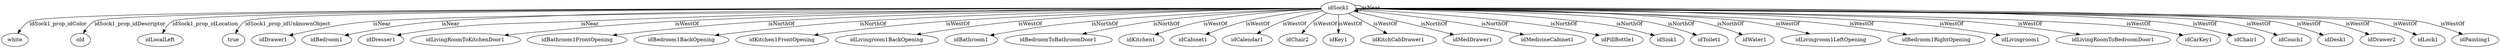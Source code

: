digraph  {
idSock1 [node_type=entity_node];
white [node_type=property_node];
old [node_type=property_node];
idLocalLeft [node_type=property_node];
true [node_type=property_node];
idDrawer1 [node_type=entity_node];
idBedroom1 [node_type=entity_node];
idDresser1 [node_type=entity_node];
idLivingRoomToKitchenDoor1 [node_type=entity_node];
idBathroom1FrontOpening [node_type=entity_node];
idBedroom1BackOpening [node_type=entity_node];
idKitchen1FrontOpening [node_type=entity_node];
idLivingroom1BackOpening [node_type=entity_node];
idBathroom1 [node_type=entity_node];
idBedroomToBathroomDoor1 [node_type=entity_node];
idKitchen1 [node_type=entity_node];
idCabinet1 [node_type=entity_node];
idCalendar1 [node_type=entity_node];
idChair2 [node_type=entity_node];
idKey1 [node_type=entity_node];
idKitchCabDrawer1 [node_type=entity_node];
idMedDrawer1 [node_type=entity_node];
idMedicineCabinet1 [node_type=entity_node];
idPillBottle1 [node_type=entity_node];
idSink1 [node_type=entity_node];
idToilet1 [node_type=entity_node];
idWater1 [node_type=entity_node];
idLivingroom1LeftOpening [node_type=entity_node];
idBedroom1RightOpening [node_type=entity_node];
idLivingroom1 [node_type=entity_node];
idLivingRoomToBedroomDoor1 [node_type=entity_node];
idCarKey1 [node_type=entity_node];
idChair1 [node_type=entity_node];
idCouch1 [node_type=entity_node];
idDesk1 [node_type=entity_node];
idDrawer2 [node_type=entity_node];
idLock1 [node_type=entity_node];
idPainting1 [node_type=entity_node];
idSock1 -> white  [edge_type=property, label=idSock1_prop_idColor];
idSock1 -> old  [edge_type=property, label=idSock1_prop_idDescriptor];
idSock1 -> idLocalLeft  [edge_type=property, label=idSock1_prop_idLocation];
idSock1 -> true  [edge_type=property, label=idSock1_prop_idUnknownObject];
idSock1 -> idDrawer1  [edge_type=relationship, label=isNear];
idSock1 -> idBedroom1  [edge_type=relationship, label=isNear];
idSock1 -> idDresser1  [edge_type=relationship, label=isNear];
idSock1 -> idSock1  [edge_type=relationship, label=isNear];
idSock1 -> idLivingRoomToKitchenDoor1  [edge_type=relationship, label=isWestOf];
idSock1 -> idBathroom1FrontOpening  [edge_type=relationship, label=isNorthOf];
idSock1 -> idBedroom1BackOpening  [edge_type=relationship, label=isNorthOf];
idSock1 -> idKitchen1FrontOpening  [edge_type=relationship, label=isWestOf];
idSock1 -> idLivingroom1BackOpening  [edge_type=relationship, label=isWestOf];
idSock1 -> idBathroom1  [edge_type=relationship, label=isNorthOf];
idSock1 -> idBedroomToBathroomDoor1  [edge_type=relationship, label=isNorthOf];
idSock1 -> idKitchen1  [edge_type=relationship, label=isWestOf];
idSock1 -> idCabinet1  [edge_type=relationship, label=isWestOf];
idSock1 -> idCalendar1  [edge_type=relationship, label=isWestOf];
idSock1 -> idChair2  [edge_type=relationship, label=isWestOf];
idSock1 -> idKey1  [edge_type=relationship, label=isWestOf];
idSock1 -> idKitchCabDrawer1  [edge_type=relationship, label=isWestOf];
idSock1 -> idMedDrawer1  [edge_type=relationship, label=isNorthOf];
idSock1 -> idMedicineCabinet1  [edge_type=relationship, label=isNorthOf];
idSock1 -> idPillBottle1  [edge_type=relationship, label=isNorthOf];
idSock1 -> idSink1  [edge_type=relationship, label=isNorthOf];
idSock1 -> idToilet1  [edge_type=relationship, label=isNorthOf];
idSock1 -> idWater1  [edge_type=relationship, label=isNorthOf];
idSock1 -> idLivingroom1LeftOpening  [edge_type=relationship, label=isWestOf];
idSock1 -> idBedroom1RightOpening  [edge_type=relationship, label=isWestOf];
idSock1 -> idLivingroom1  [edge_type=relationship, label=isWestOf];
idSock1 -> idLivingRoomToBedroomDoor1  [edge_type=relationship, label=isWestOf];
idSock1 -> idCarKey1  [edge_type=relationship, label=isWestOf];
idSock1 -> idChair1  [edge_type=relationship, label=isWestOf];
idSock1 -> idCouch1  [edge_type=relationship, label=isWestOf];
idSock1 -> idDesk1  [edge_type=relationship, label=isWestOf];
idSock1 -> idDrawer2  [edge_type=relationship, label=isWestOf];
idSock1 -> idLock1  [edge_type=relationship, label=isWestOf];
idSock1 -> idPainting1  [edge_type=relationship, label=isWestOf];
}
